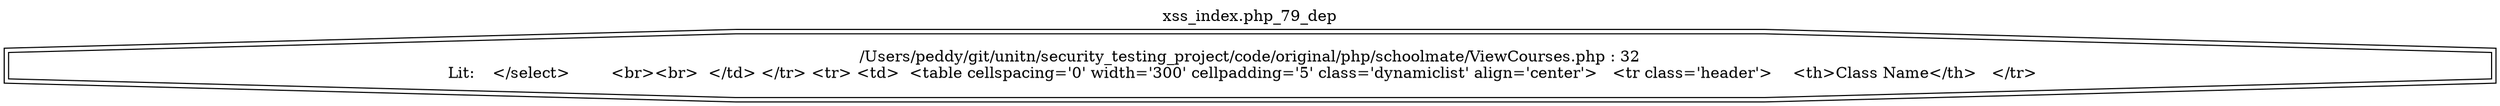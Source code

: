 digraph cfg {
  label="xss_index.php_79_dep";
  labelloc=t;
  n1 [shape=doubleoctagon, label="/Users/peddy/git/unitn/security_testing_project/code/original/php/schoolmate/ViewCourses.php : 32\nLit: 	 </select>	 <br><br>  </td> </tr> <tr> <td>  <table cellspacing='0' width='300' cellpadding='5' class='dynamiclist' align='center'>   <tr class='header'>	<th>Class Name</th>   </tr>   \n"];
}
